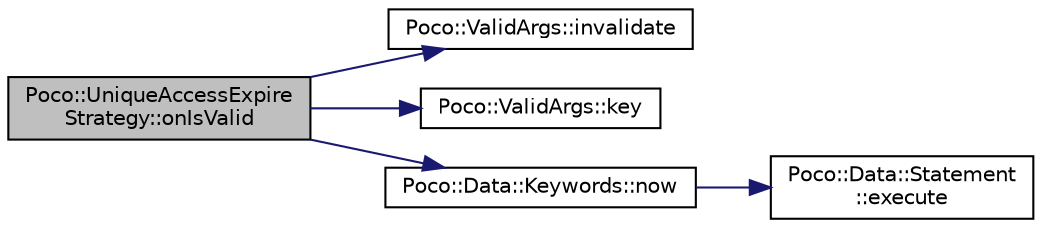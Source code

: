 digraph "Poco::UniqueAccessExpireStrategy::onIsValid"
{
 // LATEX_PDF_SIZE
  edge [fontname="Helvetica",fontsize="10",labelfontname="Helvetica",labelfontsize="10"];
  node [fontname="Helvetica",fontsize="10",shape=record];
  rankdir="LR";
  Node1 [label="Poco::UniqueAccessExpire\lStrategy::onIsValid",height=0.2,width=0.4,color="black", fillcolor="grey75", style="filled", fontcolor="black",tooltip="Removes all elements from the cache."];
  Node1 -> Node2 [color="midnightblue",fontsize="10",style="solid"];
  Node2 [label="Poco::ValidArgs::invalidate",height=0.2,width=0.4,color="black", fillcolor="white", style="filled",URL="$classPoco_1_1ValidArgs.html#aece36f9c0915e6386f01b2d2b35fc596",tooltip=" "];
  Node1 -> Node3 [color="midnightblue",fontsize="10",style="solid"];
  Node3 [label="Poco::ValidArgs::key",height=0.2,width=0.4,color="black", fillcolor="white", style="filled",URL="$classPoco_1_1ValidArgs.html#a973dc3e109e0a213337384fcb3422562",tooltip=" "];
  Node1 -> Node4 [color="midnightblue",fontsize="10",style="solid"];
  Node4 [label="Poco::Data::Keywords::now",height=0.2,width=0.4,color="black", fillcolor="white", style="filled",URL="$namespacePoco_1_1Data_1_1Keywords.html#a839e06ffbdee1328f646e4c83e0ae1fd",tooltip=" "];
  Node4 -> Node5 [color="midnightblue",fontsize="10",style="solid"];
  Node5 [label="Poco::Data::Statement\l::execute",height=0.2,width=0.4,color="black", fillcolor="white", style="filled",URL="$classPoco_1_1Data_1_1Statement.html#a2be38d265a5c47b8210f15e4082eec4e",tooltip="Creates a string from the accumulated SQL statement."];
}

